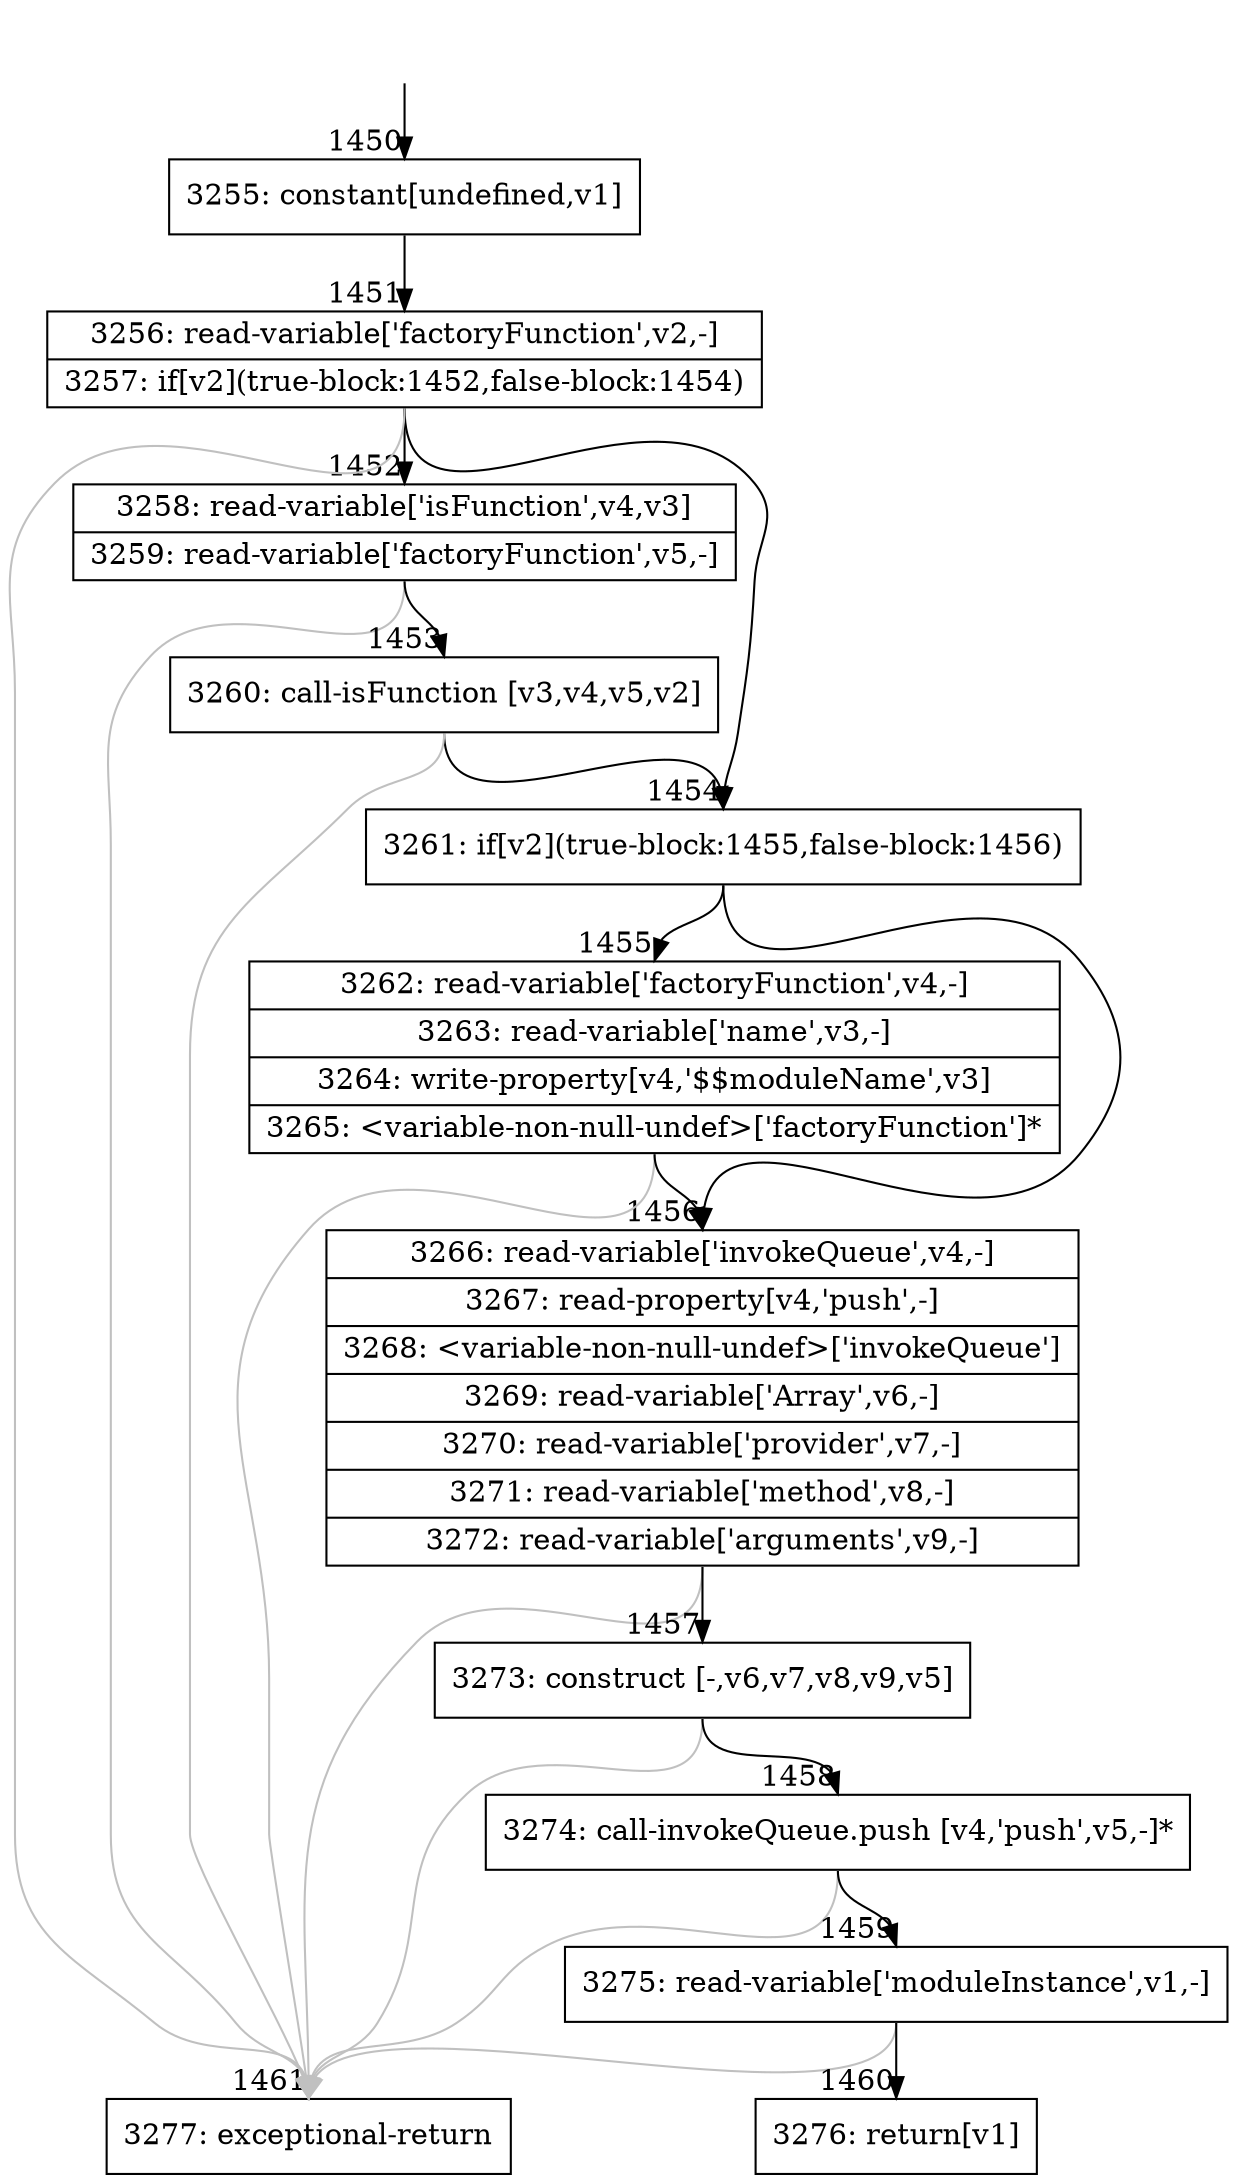 digraph {
rankdir="TD"
BB_entry113[shape=none,label=""];
BB_entry113 -> BB1450 [tailport=s, headport=n, headlabel="    1450"]
BB1450 [shape=record label="{3255: constant[undefined,v1]}" ] 
BB1450 -> BB1451 [tailport=s, headport=n, headlabel="      1451"]
BB1451 [shape=record label="{3256: read-variable['factoryFunction',v2,-]|3257: if[v2](true-block:1452,false-block:1454)}" ] 
BB1451 -> BB1454 [tailport=s, headport=n, headlabel="      1454"]
BB1451 -> BB1452 [tailport=s, headport=n, headlabel="      1452"]
BB1451 -> BB1461 [tailport=s, headport=n, color=gray, headlabel="      1461"]
BB1452 [shape=record label="{3258: read-variable['isFunction',v4,v3]|3259: read-variable['factoryFunction',v5,-]}" ] 
BB1452 -> BB1453 [tailport=s, headport=n, headlabel="      1453"]
BB1452 -> BB1461 [tailport=s, headport=n, color=gray]
BB1453 [shape=record label="{3260: call-isFunction [v3,v4,v5,v2]}" ] 
BB1453 -> BB1454 [tailport=s, headport=n]
BB1453 -> BB1461 [tailport=s, headport=n, color=gray]
BB1454 [shape=record label="{3261: if[v2](true-block:1455,false-block:1456)}" ] 
BB1454 -> BB1455 [tailport=s, headport=n, headlabel="      1455"]
BB1454 -> BB1456 [tailport=s, headport=n, headlabel="      1456"]
BB1455 [shape=record label="{3262: read-variable['factoryFunction',v4,-]|3263: read-variable['name',v3,-]|3264: write-property[v4,'$$moduleName',v3]|3265: \<variable-non-null-undef\>['factoryFunction']*}" ] 
BB1455 -> BB1456 [tailport=s, headport=n]
BB1455 -> BB1461 [tailport=s, headport=n, color=gray]
BB1456 [shape=record label="{3266: read-variable['invokeQueue',v4,-]|3267: read-property[v4,'push',-]|3268: \<variable-non-null-undef\>['invokeQueue']|3269: read-variable['Array',v6,-]|3270: read-variable['provider',v7,-]|3271: read-variable['method',v8,-]|3272: read-variable['arguments',v9,-]}" ] 
BB1456 -> BB1457 [tailport=s, headport=n, headlabel="      1457"]
BB1456 -> BB1461 [tailport=s, headport=n, color=gray]
BB1457 [shape=record label="{3273: construct [-,v6,v7,v8,v9,v5]}" ] 
BB1457 -> BB1458 [tailport=s, headport=n, headlabel="      1458"]
BB1457 -> BB1461 [tailport=s, headport=n, color=gray]
BB1458 [shape=record label="{3274: call-invokeQueue.push [v4,'push',v5,-]*}" ] 
BB1458 -> BB1459 [tailport=s, headport=n, headlabel="      1459"]
BB1458 -> BB1461 [tailport=s, headport=n, color=gray]
BB1459 [shape=record label="{3275: read-variable['moduleInstance',v1,-]}" ] 
BB1459 -> BB1460 [tailport=s, headport=n, headlabel="      1460"]
BB1459 -> BB1461 [tailport=s, headport=n, color=gray]
BB1460 [shape=record label="{3276: return[v1]}" ] 
BB1461 [shape=record label="{3277: exceptional-return}" ] 
//#$~ 2207
}
